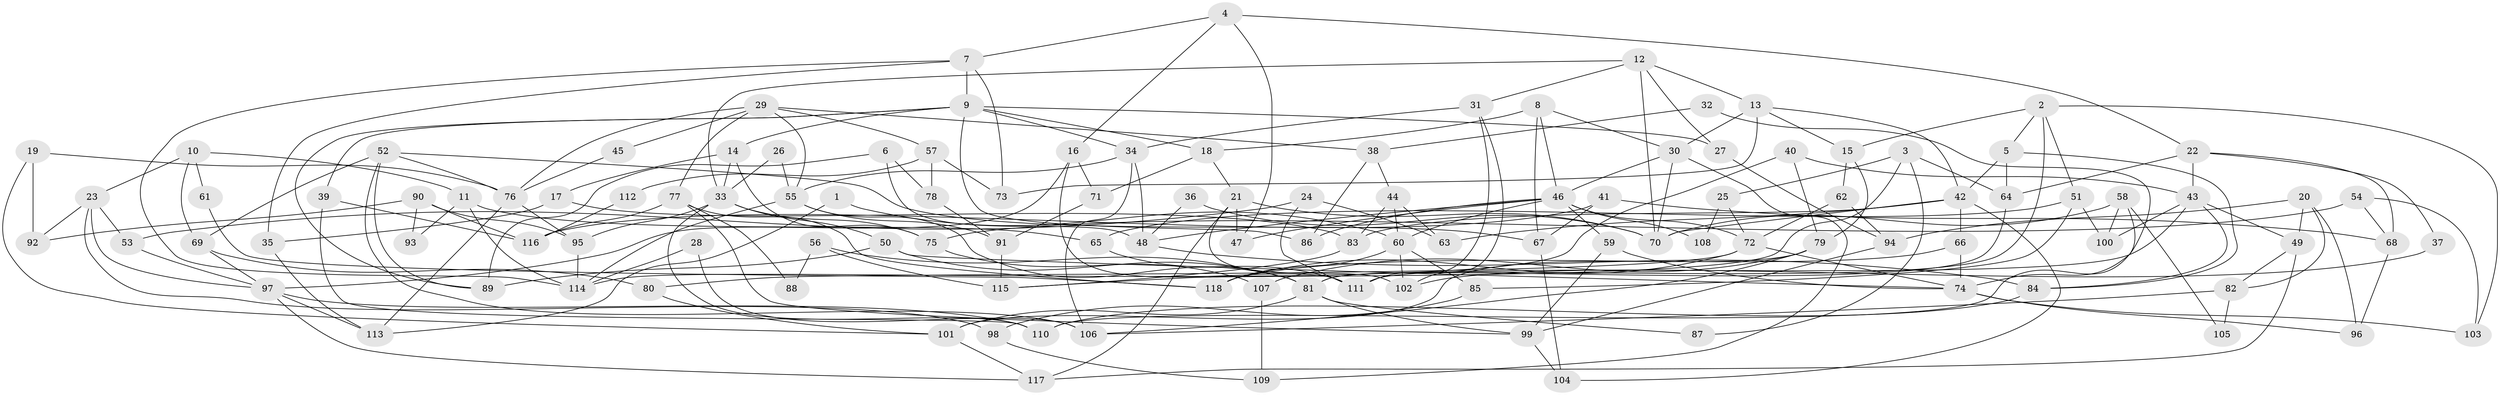 // coarse degree distribution, {4: 0.2073170731707317, 3: 0.2926829268292683, 5: 0.1951219512195122, 2: 0.10975609756097561, 6: 0.06097560975609756, 10: 0.012195121951219513, 1: 0.012195121951219513, 8: 0.024390243902439025, 7: 0.024390243902439025, 11: 0.024390243902439025, 9: 0.012195121951219513, 12: 0.024390243902439025}
// Generated by graph-tools (version 1.1) at 2025/52/03/04/25 21:52:44]
// undirected, 118 vertices, 236 edges
graph export_dot {
graph [start="1"]
  node [color=gray90,style=filled];
  1;
  2;
  3;
  4;
  5;
  6;
  7;
  8;
  9;
  10;
  11;
  12;
  13;
  14;
  15;
  16;
  17;
  18;
  19;
  20;
  21;
  22;
  23;
  24;
  25;
  26;
  27;
  28;
  29;
  30;
  31;
  32;
  33;
  34;
  35;
  36;
  37;
  38;
  39;
  40;
  41;
  42;
  43;
  44;
  45;
  46;
  47;
  48;
  49;
  50;
  51;
  52;
  53;
  54;
  55;
  56;
  57;
  58;
  59;
  60;
  61;
  62;
  63;
  64;
  65;
  66;
  67;
  68;
  69;
  70;
  71;
  72;
  73;
  74;
  75;
  76;
  77;
  78;
  79;
  80;
  81;
  82;
  83;
  84;
  85;
  86;
  87;
  88;
  89;
  90;
  91;
  92;
  93;
  94;
  95;
  96;
  97;
  98;
  99;
  100;
  101;
  102;
  103;
  104;
  105;
  106;
  107;
  108;
  109;
  110;
  111;
  112;
  113;
  114;
  115;
  116;
  117;
  118;
  1 -- 113;
  1 -- 60;
  2 -- 5;
  2 -- 81;
  2 -- 15;
  2 -- 51;
  2 -- 103;
  3 -- 115;
  3 -- 64;
  3 -- 25;
  3 -- 87;
  4 -- 47;
  4 -- 7;
  4 -- 16;
  4 -- 22;
  5 -- 64;
  5 -- 42;
  5 -- 84;
  6 -- 48;
  6 -- 89;
  6 -- 78;
  7 -- 9;
  7 -- 73;
  7 -- 35;
  7 -- 114;
  8 -- 46;
  8 -- 30;
  8 -- 18;
  8 -- 67;
  9 -- 14;
  9 -- 18;
  9 -- 27;
  9 -- 34;
  9 -- 39;
  9 -- 86;
  9 -- 89;
  10 -- 23;
  10 -- 11;
  10 -- 61;
  10 -- 69;
  11 -- 114;
  11 -- 65;
  11 -- 93;
  12 -- 33;
  12 -- 13;
  12 -- 27;
  12 -- 31;
  12 -- 70;
  13 -- 15;
  13 -- 42;
  13 -- 30;
  13 -- 73;
  14 -- 75;
  14 -- 33;
  14 -- 17;
  15 -- 62;
  15 -- 79;
  16 -- 97;
  16 -- 71;
  16 -- 111;
  17 -- 83;
  17 -- 35;
  18 -- 21;
  18 -- 71;
  19 -- 92;
  19 -- 101;
  19 -- 76;
  20 -- 49;
  20 -- 94;
  20 -- 82;
  20 -- 96;
  21 -- 70;
  21 -- 117;
  21 -- 47;
  21 -- 102;
  22 -- 68;
  22 -- 37;
  22 -- 43;
  22 -- 64;
  23 -- 53;
  23 -- 97;
  23 -- 92;
  23 -- 98;
  24 -- 111;
  24 -- 63;
  24 -- 53;
  25 -- 72;
  25 -- 108;
  26 -- 55;
  26 -- 33;
  27 -- 94;
  28 -- 106;
  28 -- 114;
  29 -- 76;
  29 -- 55;
  29 -- 38;
  29 -- 45;
  29 -- 57;
  29 -- 77;
  30 -- 70;
  30 -- 46;
  30 -- 109;
  31 -- 34;
  31 -- 102;
  31 -- 111;
  32 -- 74;
  32 -- 38;
  33 -- 50;
  33 -- 110;
  33 -- 75;
  33 -- 95;
  34 -- 106;
  34 -- 48;
  34 -- 55;
  35 -- 113;
  36 -- 70;
  36 -- 48;
  37 -- 102;
  38 -- 86;
  38 -- 44;
  39 -- 110;
  39 -- 116;
  40 -- 114;
  40 -- 43;
  40 -- 79;
  41 -- 116;
  41 -- 67;
  41 -- 68;
  42 -- 66;
  42 -- 104;
  42 -- 63;
  42 -- 70;
  42 -- 83;
  43 -- 111;
  43 -- 49;
  43 -- 84;
  43 -- 100;
  44 -- 60;
  44 -- 63;
  44 -- 83;
  45 -- 76;
  46 -- 48;
  46 -- 47;
  46 -- 59;
  46 -- 60;
  46 -- 72;
  46 -- 86;
  46 -- 108;
  48 -- 84;
  49 -- 117;
  49 -- 82;
  50 -- 89;
  50 -- 74;
  50 -- 81;
  51 -- 85;
  51 -- 65;
  51 -- 100;
  52 -- 106;
  52 -- 76;
  52 -- 67;
  52 -- 69;
  52 -- 89;
  53 -- 97;
  54 -- 103;
  54 -- 68;
  54 -- 75;
  55 -- 114;
  55 -- 81;
  55 -- 91;
  56 -- 115;
  56 -- 81;
  56 -- 88;
  57 -- 78;
  57 -- 73;
  57 -- 112;
  58 -- 100;
  58 -- 70;
  58 -- 105;
  58 -- 110;
  59 -- 99;
  59 -- 74;
  60 -- 102;
  60 -- 85;
  60 -- 118;
  61 -- 118;
  62 -- 72;
  62 -- 94;
  64 -- 81;
  65 -- 111;
  66 -- 74;
  66 -- 118;
  67 -- 104;
  68 -- 96;
  69 -- 80;
  69 -- 97;
  71 -- 91;
  72 -- 80;
  72 -- 74;
  72 -- 118;
  74 -- 96;
  74 -- 103;
  75 -- 107;
  76 -- 113;
  76 -- 95;
  77 -- 118;
  77 -- 88;
  77 -- 99;
  77 -- 116;
  78 -- 91;
  79 -- 101;
  79 -- 106;
  79 -- 107;
  80 -- 101;
  81 -- 87;
  81 -- 99;
  81 -- 101;
  82 -- 105;
  82 -- 106;
  83 -- 115;
  84 -- 110;
  85 -- 98;
  90 -- 95;
  90 -- 116;
  90 -- 92;
  90 -- 93;
  91 -- 115;
  94 -- 99;
  95 -- 114;
  97 -- 110;
  97 -- 113;
  97 -- 117;
  98 -- 109;
  99 -- 104;
  101 -- 117;
  107 -- 109;
  112 -- 116;
}
